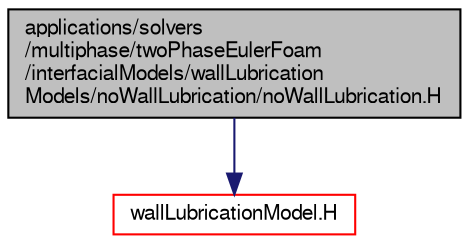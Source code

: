 digraph "applications/solvers/multiphase/twoPhaseEulerFoam/interfacialModels/wallLubricationModels/noWallLubrication/noWallLubrication.H"
{
  bgcolor="transparent";
  edge [fontname="FreeSans",fontsize="10",labelfontname="FreeSans",labelfontsize="10"];
  node [fontname="FreeSans",fontsize="10",shape=record];
  Node0 [label="applications/solvers\l/multiphase/twoPhaseEulerFoam\l/interfacialModels/wallLubrication\lModels/noWallLubrication/noWallLubrication.H",height=0.2,width=0.4,color="black", fillcolor="grey75", style="filled", fontcolor="black"];
  Node0 -> Node1 [color="midnightblue",fontsize="10",style="solid",fontname="FreeSans"];
  Node1 [label="wallLubricationModel.H",height=0.2,width=0.4,color="red",URL="$a20804.html"];
}
